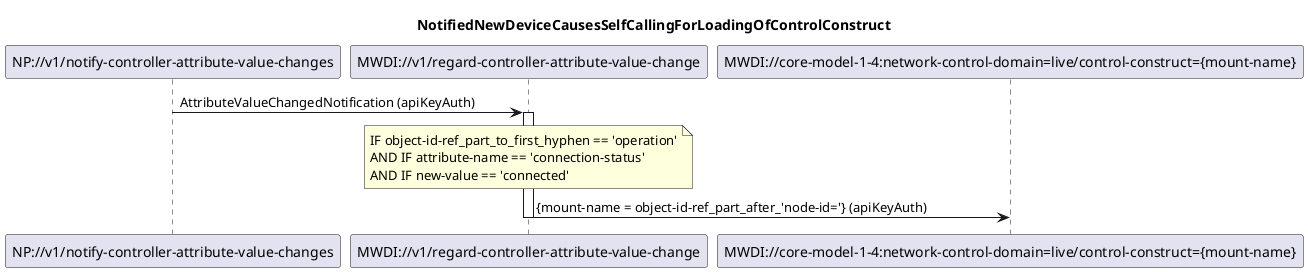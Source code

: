 @startuml 020_NotificationBasedDeviceListSyncAdd
skinparam responseMessageBelowArrow true

title  NotifiedNewDeviceCausesSelfCallingForLoadingOfControlConstruct

participant "NP://v1/notify-controller-attribute-value-changes" as subscription
participant "MWDI://v1/regard-controller-attribute-value-change" as regardNewDevice
participant "MWDI://core-model-1-4:network-control-domain=live/control-construct={mount-name}" as liveControlConstruct

subscription -> regardNewDevice: AttributeValueChangedNotification (apiKeyAuth)
activate regardNewDevice

note over regardNewDevice
IF object-id-ref_part_to_first_hyphen == 'operation'
AND IF attribute-name == 'connection-status' 
AND IF new-value == 'connected'
end note

regardNewDevice -> liveControlConstruct: {mount-name = object-id-ref_part_after_'node-id='} (apiKeyAuth)
deactivate regardNewDevice

@enduml